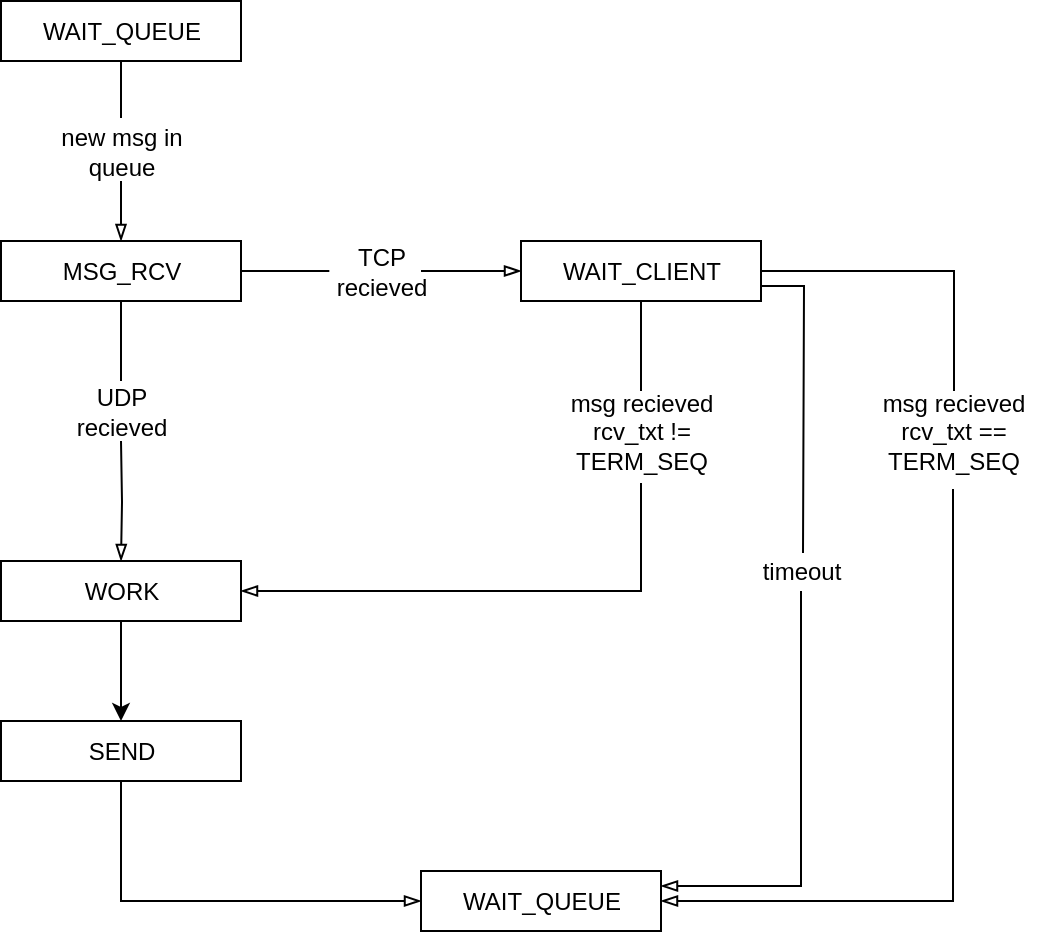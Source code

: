 <mxfile version="10.4.9" type="github"><diagram id="6dvnHG1m3vmrQf_y6KGc" name="Page-1"><mxGraphModel dx="840" dy="594" grid="0" gridSize="10" guides="1" tooltips="1" connect="1" arrows="1" fold="1" page="1" pageScale="1" pageWidth="827" pageHeight="583" background="none" math="0" shadow="0"><root><mxCell id="0"/><mxCell id="1" parent="0"/><mxCell id="-jwEHmoToY9I8rXiVObU-21" style="edgeStyle=orthogonalEdgeStyle;rounded=0;orthogonalLoop=1;jettySize=auto;html=1;exitX=0.5;exitY=1;exitDx=0;exitDy=0;strokeColor=#000000;endArrow=none;endFill=0;" edge="1" parent="1" source="-jwEHmoToY9I8rXiVObU-1"><mxGeometry relative="1" as="geometry"><mxPoint x="211.5" y="117" as="targetPoint"/></mxGeometry></mxCell><mxCell id="-jwEHmoToY9I8rXiVObU-1" value="WAIT_QUEUE" style="rounded=0;whiteSpace=wrap;html=1;" vertex="1" parent="1"><mxGeometry x="151.5" y="58.5" width="120" height="30" as="geometry"/></mxCell><mxCell id="-jwEHmoToY9I8rXiVObU-23" style="edgeStyle=orthogonalEdgeStyle;rounded=0;orthogonalLoop=1;jettySize=auto;html=1;exitX=0.5;exitY=1;exitDx=0;exitDy=0;endArrow=none;endFill=0;strokeColor=#000000;" edge="1" parent="1" source="-jwEHmoToY9I8rXiVObU-2"><mxGeometry relative="1" as="geometry"><mxPoint x="211.5" y="248.5" as="targetPoint"/></mxGeometry></mxCell><mxCell id="-jwEHmoToY9I8rXiVObU-25" style="edgeStyle=orthogonalEdgeStyle;rounded=0;orthogonalLoop=1;jettySize=auto;html=1;exitX=1;exitY=0.5;exitDx=0;exitDy=0;endArrow=none;endFill=0;strokeColor=#000000;" edge="1" parent="1" source="-jwEHmoToY9I8rXiVObU-2"><mxGeometry relative="1" as="geometry"><mxPoint x="315.667" y="193.5" as="targetPoint"/></mxGeometry></mxCell><mxCell id="-jwEHmoToY9I8rXiVObU-2" value="MSG_RCV" style="rounded=0;whiteSpace=wrap;html=1;" vertex="1" parent="1"><mxGeometry x="151.5" y="178.5" width="120" height="30" as="geometry"/></mxCell><mxCell id="-jwEHmoToY9I8rXiVObU-10" style="edgeStyle=orthogonalEdgeStyle;rounded=0;orthogonalLoop=1;jettySize=auto;html=1;exitX=0.5;exitY=1;exitDx=0;exitDy=0;entryX=0.5;entryY=0;entryDx=0;entryDy=0;" edge="1" parent="1" source="-jwEHmoToY9I8rXiVObU-4" target="-jwEHmoToY9I8rXiVObU-9"><mxGeometry relative="1" as="geometry"/></mxCell><mxCell id="-jwEHmoToY9I8rXiVObU-4" value="WORK" style="rounded=0;whiteSpace=wrap;html=1;" vertex="1" parent="1"><mxGeometry x="151.5" y="338.5" width="120" height="30" as="geometry"/></mxCell><mxCell id="-jwEHmoToY9I8rXiVObU-26" style="edgeStyle=orthogonalEdgeStyle;rounded=0;orthogonalLoop=1;jettySize=auto;html=1;exitX=1;exitY=0.5;exitDx=0;exitDy=0;entryX=0;entryY=0.5;entryDx=0;entryDy=0;endArrow=blockThin;endFill=0;strokeColor=#000000;" edge="1" parent="1" source="-jwEHmoToY9I8rXiVObU-7" target="-jwEHmoToY9I8rXiVObU-11"><mxGeometry relative="1" as="geometry"/></mxCell><mxCell id="-jwEHmoToY9I8rXiVObU-7" value="TCP recieved" style="text;html=1;strokeColor=none;fillColor=none;align=center;verticalAlign=middle;whiteSpace=wrap;rounded=0;" vertex="1" parent="1"><mxGeometry x="321.5" y="183.5" width="40" height="20" as="geometry"/></mxCell><mxCell id="-jwEHmoToY9I8rXiVObU-34" style="edgeStyle=orthogonalEdgeStyle;rounded=0;orthogonalLoop=1;jettySize=auto;html=1;exitX=0.5;exitY=1;exitDx=0;exitDy=0;entryX=0;entryY=0.5;entryDx=0;entryDy=0;endArrow=blockThin;endFill=0;strokeColor=#000000;" edge="1" parent="1" source="-jwEHmoToY9I8rXiVObU-9" target="-jwEHmoToY9I8rXiVObU-33"><mxGeometry relative="1" as="geometry"/></mxCell><mxCell id="-jwEHmoToY9I8rXiVObU-9" value="SEND" style="rounded=0;whiteSpace=wrap;html=1;" vertex="1" parent="1"><mxGeometry x="151.5" y="418.5" width="120" height="30" as="geometry"/></mxCell><mxCell id="-jwEHmoToY9I8rXiVObU-30" style="edgeStyle=orthogonalEdgeStyle;rounded=0;orthogonalLoop=1;jettySize=auto;html=1;exitX=0.5;exitY=1;exitDx=0;exitDy=0;entryX=0.5;entryY=0;entryDx=0;entryDy=0;endArrow=none;endFill=0;strokeColor=#000000;" edge="1" parent="1" source="-jwEHmoToY9I8rXiVObU-11" target="-jwEHmoToY9I8rXiVObU-29"><mxGeometry relative="1" as="geometry"/></mxCell><mxCell id="-jwEHmoToY9I8rXiVObU-31" style="edgeStyle=orthogonalEdgeStyle;rounded=0;orthogonalLoop=1;jettySize=auto;html=1;exitX=1;exitY=0.5;exitDx=0;exitDy=0;endArrow=none;endFill=0;strokeColor=#000000;" edge="1" parent="1" source="-jwEHmoToY9I8rXiVObU-11" target="-jwEHmoToY9I8rXiVObU-19"><mxGeometry relative="1" as="geometry"/></mxCell><mxCell id="-jwEHmoToY9I8rXiVObU-36" style="edgeStyle=orthogonalEdgeStyle;rounded=0;orthogonalLoop=1;jettySize=auto;html=1;exitX=1;exitY=0.75;exitDx=0;exitDy=0;endArrow=none;endFill=0;strokeColor=#000000;" edge="1" parent="1" source="-jwEHmoToY9I8rXiVObU-11"><mxGeometry relative="1" as="geometry"><mxPoint x="552.5" y="334.5" as="targetPoint"/></mxGeometry></mxCell><mxCell id="-jwEHmoToY9I8rXiVObU-11" value="WAIT_CLIENT" style="rounded=0;whiteSpace=wrap;html=1;" vertex="1" parent="1"><mxGeometry x="411.5" y="178.5" width="120" height="30" as="geometry"/></mxCell><mxCell id="-jwEHmoToY9I8rXiVObU-22" style="edgeStyle=orthogonalEdgeStyle;rounded=0;orthogonalLoop=1;jettySize=auto;html=1;entryX=0.5;entryY=0;entryDx=0;entryDy=0;endArrow=blockThin;endFill=0;strokeColor=#000000;" edge="1" parent="1" target="-jwEHmoToY9I8rXiVObU-2"><mxGeometry relative="1" as="geometry"><mxPoint x="211.5" y="148.5" as="sourcePoint"/></mxGeometry></mxCell><mxCell id="-jwEHmoToY9I8rXiVObU-12" value="new msg in queue" style="text;html=1;strokeColor=none;fillColor=none;align=center;verticalAlign=middle;whiteSpace=wrap;rounded=0;" vertex="1" parent="1"><mxGeometry x="171.5" y="123.5" width="80" height="20" as="geometry"/></mxCell><mxCell id="-jwEHmoToY9I8rXiVObU-24" style="edgeStyle=orthogonalEdgeStyle;rounded=0;orthogonalLoop=1;jettySize=auto;html=1;entryX=0.5;entryY=0;entryDx=0;entryDy=0;endArrow=blockThin;endFill=0;strokeColor=#000000;" edge="1" parent="1" target="-jwEHmoToY9I8rXiVObU-4"><mxGeometry relative="1" as="geometry"><mxPoint x="211.5" y="278.5" as="sourcePoint"/></mxGeometry></mxCell><mxCell id="-jwEHmoToY9I8rXiVObU-15" value="UDP recieved" style="text;html=1;strokeColor=none;fillColor=none;align=center;verticalAlign=middle;whiteSpace=wrap;rounded=0;" vertex="1" parent="1"><mxGeometry x="191.5" y="253.5" width="40" height="20" as="geometry"/></mxCell><mxCell id="-jwEHmoToY9I8rXiVObU-35" style="edgeStyle=orthogonalEdgeStyle;rounded=0;orthogonalLoop=1;jettySize=auto;html=1;entryX=1;entryY=0.5;entryDx=0;entryDy=0;endArrow=blockThin;endFill=0;strokeColor=#000000;" edge="1" parent="1" target="-jwEHmoToY9I8rXiVObU-33"><mxGeometry relative="1" as="geometry"><mxPoint x="627.5" y="302.5" as="sourcePoint"/><Array as="points"><mxPoint x="627.5" y="508.5"/></Array></mxGeometry></mxCell><mxCell id="-jwEHmoToY9I8rXiVObU-19" value="&lt;div&gt;msg recieved&lt;br&gt;&lt;/div&gt;&lt;div&gt;rcv_txt == TERM_SEQ&lt;/div&gt;" style="text;html=1;strokeColor=none;fillColor=none;align=center;verticalAlign=middle;whiteSpace=wrap;rounded=0;" vertex="1" parent="1"><mxGeometry x="582" y="253.5" width="92" height="40" as="geometry"/></mxCell><mxCell id="-jwEHmoToY9I8rXiVObU-32" style="edgeStyle=orthogonalEdgeStyle;rounded=0;orthogonalLoop=1;jettySize=auto;html=1;entryX=1;entryY=0.5;entryDx=0;entryDy=0;endArrow=blockThin;endFill=0;strokeColor=#000000;" edge="1" parent="1" target="-jwEHmoToY9I8rXiVObU-4"><mxGeometry relative="1" as="geometry"><mxPoint x="471.5" y="299.5" as="sourcePoint"/><Array as="points"><mxPoint x="471.5" y="353.5"/></Array></mxGeometry></mxCell><mxCell id="-jwEHmoToY9I8rXiVObU-29" value="&lt;div&gt;msg recieved&lt;br&gt;&lt;/div&gt;&lt;div&gt;rcv_txt != TERM_SEQ&lt;/div&gt;" style="text;html=1;strokeColor=none;fillColor=none;align=center;verticalAlign=middle;whiteSpace=wrap;rounded=0;" vertex="1" parent="1"><mxGeometry x="425.5" y="253.5" width="92" height="40" as="geometry"/></mxCell><mxCell id="-jwEHmoToY9I8rXiVObU-33" value="WAIT_QUEUE" style="rounded=0;whiteSpace=wrap;html=1;" vertex="1" parent="1"><mxGeometry x="361.5" y="493.5" width="120" height="30" as="geometry"/></mxCell><mxCell id="-jwEHmoToY9I8rXiVObU-40" style="edgeStyle=orthogonalEdgeStyle;rounded=0;orthogonalLoop=1;jettySize=auto;html=1;exitX=0.5;exitY=1;exitDx=0;exitDy=0;entryX=1;entryY=0.25;entryDx=0;entryDy=0;endArrow=blockThin;endFill=0;strokeColor=#000000;" edge="1" parent="1" source="-jwEHmoToY9I8rXiVObU-37" target="-jwEHmoToY9I8rXiVObU-33"><mxGeometry relative="1" as="geometry"/></mxCell><mxCell id="-jwEHmoToY9I8rXiVObU-37" value="timeout" style="text;html=1;strokeColor=none;fillColor=none;align=center;verticalAlign=middle;whiteSpace=wrap;rounded=0;" vertex="1" parent="1"><mxGeometry x="531.5" y="333.5" width="40" height="20" as="geometry"/></mxCell></root></mxGraphModel></diagram></mxfile>